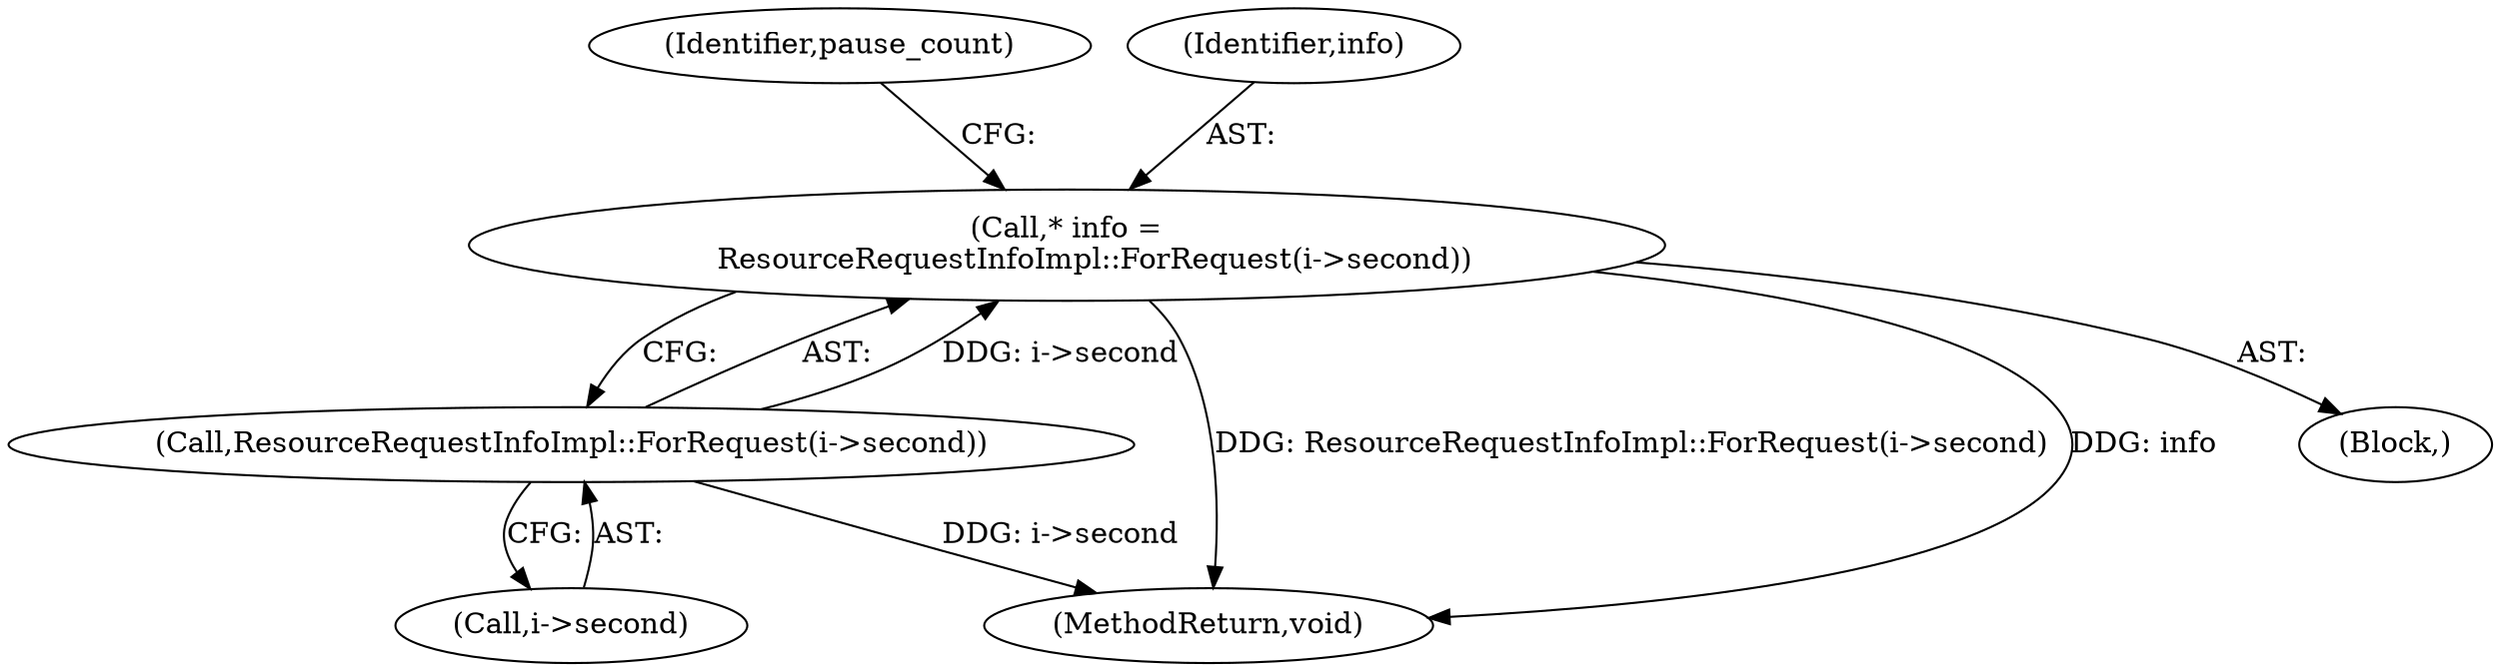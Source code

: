 digraph "0_Chrome_5385c44d9634d00b1cec2abf0fe7290d4205c7b0_1@pointer" {
"1000123" [label="(Call,* info =\n      ResourceRequestInfoImpl::ForRequest(i->second))"];
"1000125" [label="(Call,ResourceRequestInfoImpl::ForRequest(i->second))"];
"1000131" [label="(Identifier,pause_count)"];
"1000125" [label="(Call,ResourceRequestInfoImpl::ForRequest(i->second))"];
"1000124" [label="(Identifier,info)"];
"1000126" [label="(Call,i->second)"];
"1000170" [label="(MethodReturn,void)"];
"1000105" [label="(Block,)"];
"1000123" [label="(Call,* info =\n      ResourceRequestInfoImpl::ForRequest(i->second))"];
"1000123" -> "1000105"  [label="AST: "];
"1000123" -> "1000125"  [label="CFG: "];
"1000124" -> "1000123"  [label="AST: "];
"1000125" -> "1000123"  [label="AST: "];
"1000131" -> "1000123"  [label="CFG: "];
"1000123" -> "1000170"  [label="DDG: ResourceRequestInfoImpl::ForRequest(i->second)"];
"1000123" -> "1000170"  [label="DDG: info"];
"1000125" -> "1000123"  [label="DDG: i->second"];
"1000125" -> "1000126"  [label="CFG: "];
"1000126" -> "1000125"  [label="AST: "];
"1000125" -> "1000170"  [label="DDG: i->second"];
}
